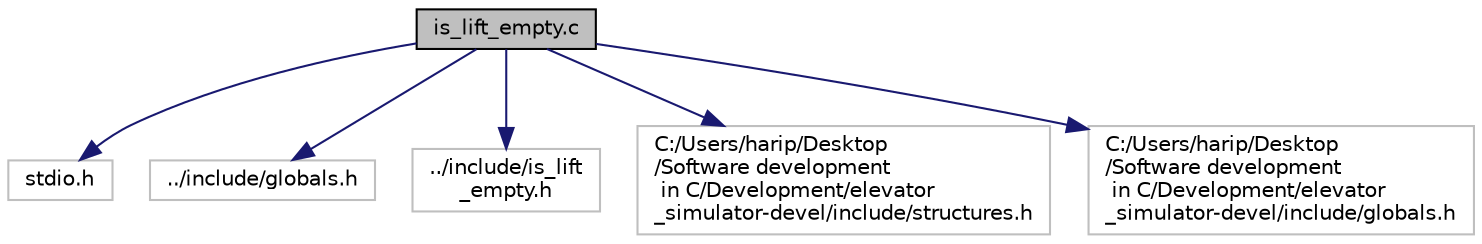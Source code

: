 digraph "is_lift_empty.c"
{
 // LATEX_PDF_SIZE
  edge [fontname="Helvetica",fontsize="10",labelfontname="Helvetica",labelfontsize="10"];
  node [fontname="Helvetica",fontsize="10",shape=record];
  Node1 [label="is_lift_empty.c",height=0.2,width=0.4,color="black", fillcolor="grey75", style="filled", fontcolor="black",tooltip="Checks if there is any space in the elevator to add more passengers."];
  Node1 -> Node2 [color="midnightblue",fontsize="10",style="solid"];
  Node2 [label="stdio.h",height=0.2,width=0.4,color="grey75", fillcolor="white", style="filled",tooltip=" "];
  Node1 -> Node3 [color="midnightblue",fontsize="10",style="solid"];
  Node3 [label="../include/globals.h",height=0.2,width=0.4,color="grey75", fillcolor="white", style="filled",tooltip=" "];
  Node1 -> Node4 [color="midnightblue",fontsize="10",style="solid"];
  Node4 [label="../include/is_lift\l_empty.h",height=0.2,width=0.4,color="grey75", fillcolor="white", style="filled",tooltip=" "];
  Node1 -> Node5 [color="midnightblue",fontsize="10",style="solid"];
  Node5 [label="C:/Users/harip/Desktop\l/Software development\l in C/Development/elevator\l_simulator-devel/include/structures.h",height=0.2,width=0.4,color="grey75", fillcolor="white", style="filled",tooltip=" "];
  Node1 -> Node6 [color="midnightblue",fontsize="10",style="solid"];
  Node6 [label="C:/Users/harip/Desktop\l/Software development\l in C/Development/elevator\l_simulator-devel/include/globals.h",height=0.2,width=0.4,color="grey75", fillcolor="white", style="filled",tooltip=" "];
}
